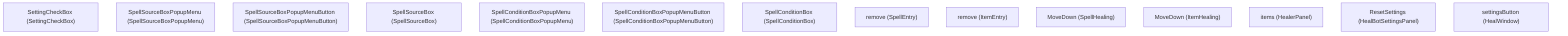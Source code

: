 graph TD
    W0["SettingCheckBox (SettingCheckBox)"]
    W1["SpellSourceBoxPopupMenu (SpellSourceBoxPopupMenu)"]
    W2["SpellSourceBoxPopupMenuButton (SpellSourceBoxPopupMenuButton)"]
    W3["SpellSourceBox (SpellSourceBox)"]
    W4["SpellConditionBoxPopupMenu (SpellConditionBoxPopupMenu)"]
    W5["SpellConditionBoxPopupMenuButton (SpellConditionBoxPopupMenuButton)"]
    W6["SpellConditionBox (SpellConditionBox)"]
    W7["remove (SpellEntry)"]
    W8["remove (ItemEntry)"]
    W9["MoveDown (SpellHealing)"]
    W10["MoveDown (ItemHealing)"]
    W11["items (HealerPanel)"]
    W12["ResetSettings (HealBotSettingsPanel)"]
    W13["settingsButton (HealWindow)"]